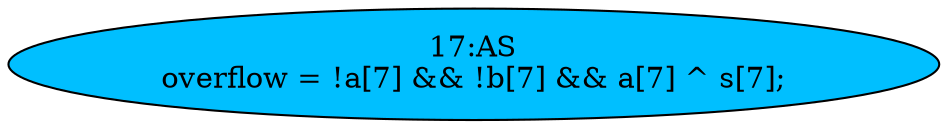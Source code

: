 strict digraph "" {
	node [label="\N"];
	"17:AS"	[ast="<pyverilog.vparser.ast.Assign object at 0x7fa391fdda10>",
		def_var="['overflow']",
		fillcolor=deepskyblue,
		label="17:AS
overflow = !a[7] && !b[7] && a[7] ^ s[7];",
		statements="[]",
		style=filled,
		typ=Assign,
		use_var="['a', 'b', 'a', 's']"];
}
